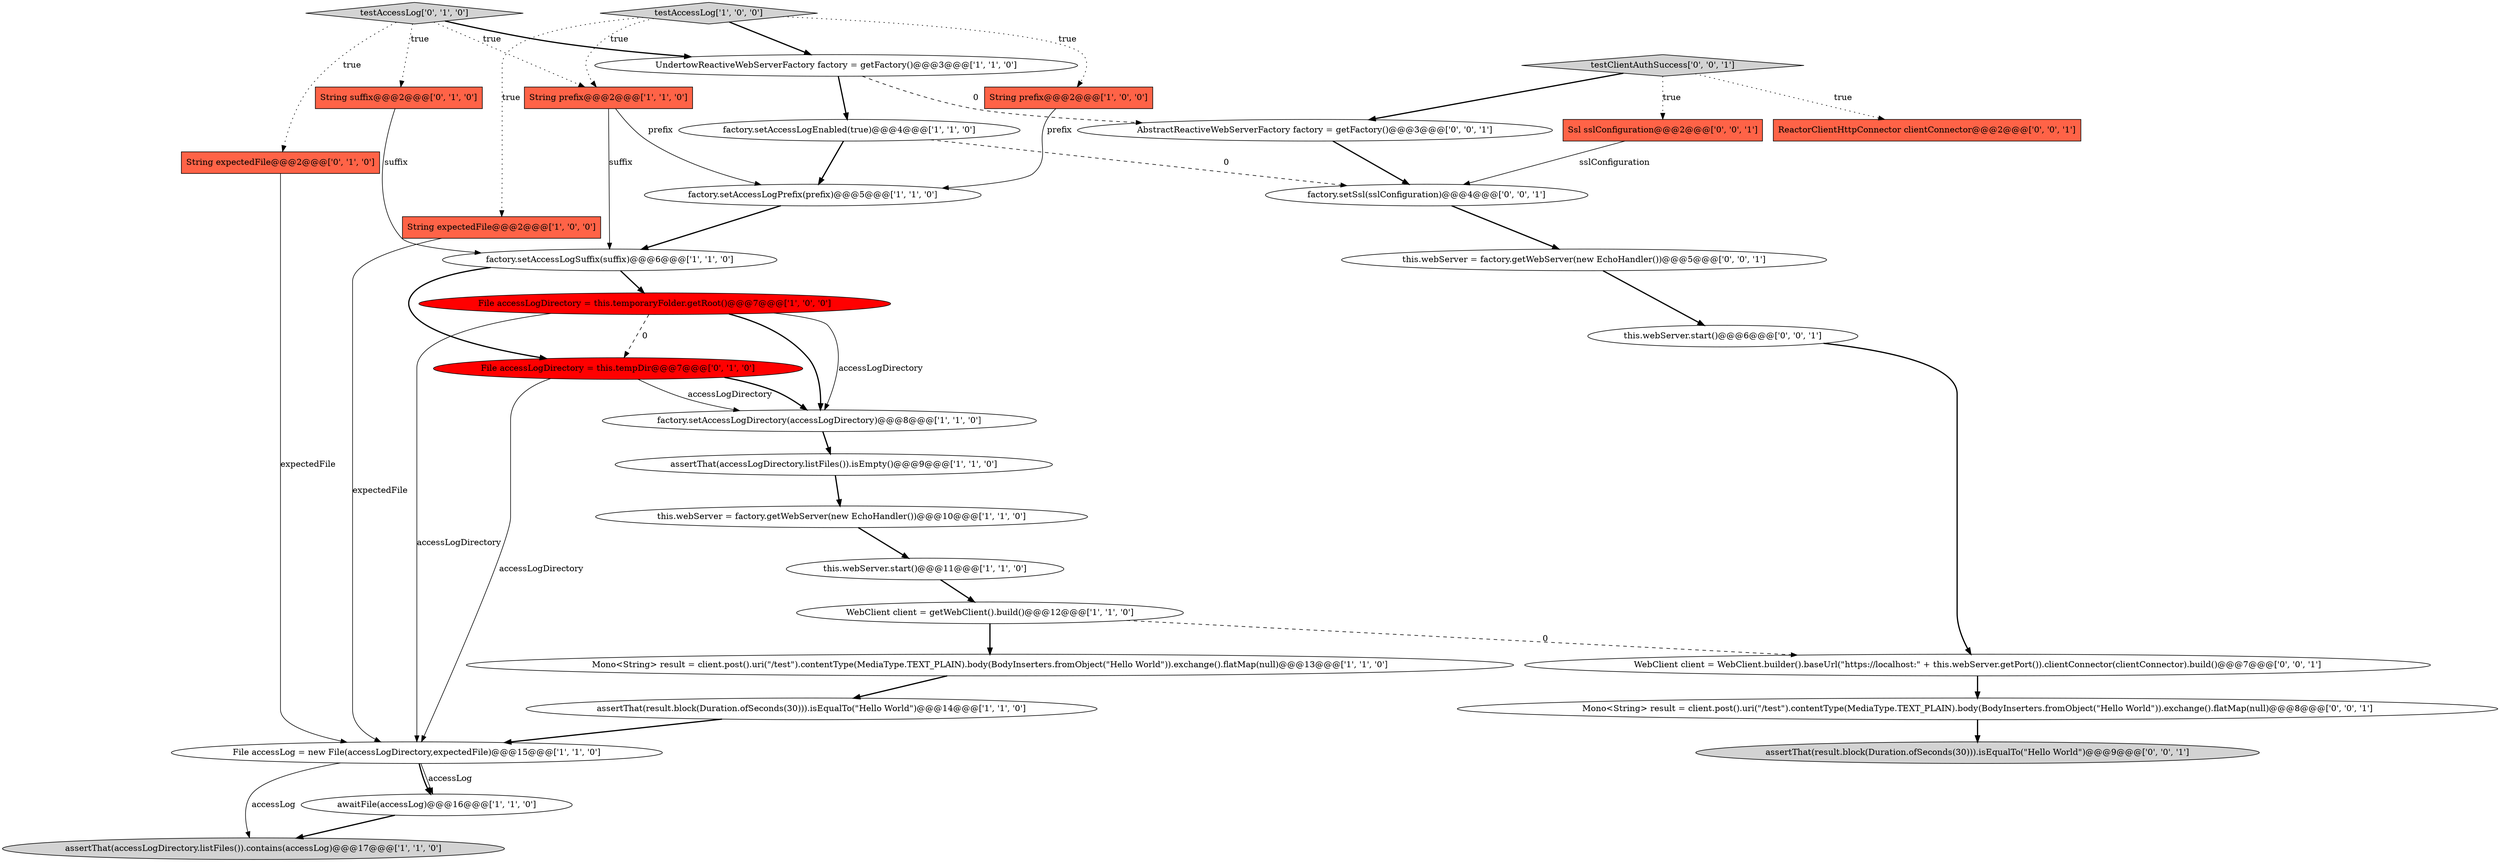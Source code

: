 digraph {
17 [style = filled, label = "File accessLog = new File(accessLogDirectory,expectedFile)@@@15@@@['1', '1', '0']", fillcolor = white, shape = ellipse image = "AAA0AAABBB1BBB"];
12 [style = filled, label = "factory.setAccessLogDirectory(accessLogDirectory)@@@8@@@['1', '1', '0']", fillcolor = white, shape = ellipse image = "AAA0AAABBB1BBB"];
32 [style = filled, label = "assertThat(result.block(Duration.ofSeconds(30))).isEqualTo(\"Hello World\")@@@9@@@['0', '0', '1']", fillcolor = lightgray, shape = ellipse image = "AAA0AAABBB3BBB"];
4 [style = filled, label = "assertThat(result.block(Duration.ofSeconds(30))).isEqualTo(\"Hello World\")@@@14@@@['1', '1', '0']", fillcolor = white, shape = ellipse image = "AAA0AAABBB1BBB"];
8 [style = filled, label = "File accessLogDirectory = this.temporaryFolder.getRoot()@@@7@@@['1', '0', '0']", fillcolor = red, shape = ellipse image = "AAA1AAABBB1BBB"];
1 [style = filled, label = "String prefix@@@2@@@['1', '0', '0']", fillcolor = tomato, shape = box image = "AAA0AAABBB1BBB"];
27 [style = filled, label = "this.webServer = factory.getWebServer(new EchoHandler())@@@5@@@['0', '0', '1']", fillcolor = white, shape = ellipse image = "AAA0AAABBB3BBB"];
15 [style = filled, label = "this.webServer = factory.getWebServer(new EchoHandler())@@@10@@@['1', '1', '0']", fillcolor = white, shape = ellipse image = "AAA0AAABBB1BBB"];
24 [style = filled, label = "WebClient client = WebClient.builder().baseUrl(\"https://localhost:\" + this.webServer.getPort()).clientConnector(clientConnector).build()@@@7@@@['0', '0', '1']", fillcolor = white, shape = ellipse image = "AAA0AAABBB3BBB"];
7 [style = filled, label = "factory.setAccessLogSuffix(suffix)@@@6@@@['1', '1', '0']", fillcolor = white, shape = ellipse image = "AAA0AAABBB1BBB"];
14 [style = filled, label = "awaitFile(accessLog)@@@16@@@['1', '1', '0']", fillcolor = white, shape = ellipse image = "AAA0AAABBB1BBB"];
0 [style = filled, label = "String expectedFile@@@2@@@['1', '0', '0']", fillcolor = tomato, shape = box image = "AAA0AAABBB1BBB"];
22 [style = filled, label = "String expectedFile@@@2@@@['0', '1', '0']", fillcolor = tomato, shape = box image = "AAA0AAABBB2BBB"];
5 [style = filled, label = "testAccessLog['1', '0', '0']", fillcolor = lightgray, shape = diamond image = "AAA0AAABBB1BBB"];
31 [style = filled, label = "factory.setSsl(sslConfiguration)@@@4@@@['0', '0', '1']", fillcolor = white, shape = ellipse image = "AAA0AAABBB3BBB"];
9 [style = filled, label = "WebClient client = getWebClient().build()@@@12@@@['1', '1', '0']", fillcolor = white, shape = ellipse image = "AAA0AAABBB1BBB"];
23 [style = filled, label = "this.webServer.start()@@@6@@@['0', '0', '1']", fillcolor = white, shape = ellipse image = "AAA0AAABBB3BBB"];
29 [style = filled, label = "AbstractReactiveWebServerFactory factory = getFactory()@@@3@@@['0', '0', '1']", fillcolor = white, shape = ellipse image = "AAA0AAABBB3BBB"];
19 [style = filled, label = "String suffix@@@2@@@['0', '1', '0']", fillcolor = tomato, shape = box image = "AAA0AAABBB2BBB"];
18 [style = filled, label = "this.webServer.start()@@@11@@@['1', '1', '0']", fillcolor = white, shape = ellipse image = "AAA0AAABBB1BBB"];
10 [style = filled, label = "Mono<String> result = client.post().uri(\"/test\").contentType(MediaType.TEXT_PLAIN).body(BodyInserters.fromObject(\"Hello World\")).exchange().flatMap(null)@@@13@@@['1', '1', '0']", fillcolor = white, shape = ellipse image = "AAA0AAABBB1BBB"];
26 [style = filled, label = "Mono<String> result = client.post().uri(\"/test\").contentType(MediaType.TEXT_PLAIN).body(BodyInserters.fromObject(\"Hello World\")).exchange().flatMap(null)@@@8@@@['0', '0', '1']", fillcolor = white, shape = ellipse image = "AAA0AAABBB3BBB"];
16 [style = filled, label = "UndertowReactiveWebServerFactory factory = getFactory()@@@3@@@['1', '1', '0']", fillcolor = white, shape = ellipse image = "AAA0AAABBB1BBB"];
20 [style = filled, label = "File accessLogDirectory = this.tempDir@@@7@@@['0', '1', '0']", fillcolor = red, shape = ellipse image = "AAA1AAABBB2BBB"];
6 [style = filled, label = "assertThat(accessLogDirectory.listFiles()).contains(accessLog)@@@17@@@['1', '1', '0']", fillcolor = lightgray, shape = ellipse image = "AAA0AAABBB1BBB"];
28 [style = filled, label = "ReactorClientHttpConnector clientConnector@@@2@@@['0', '0', '1']", fillcolor = tomato, shape = box image = "AAA0AAABBB3BBB"];
25 [style = filled, label = "testClientAuthSuccess['0', '0', '1']", fillcolor = lightgray, shape = diamond image = "AAA0AAABBB3BBB"];
11 [style = filled, label = "factory.setAccessLogEnabled(true)@@@4@@@['1', '1', '0']", fillcolor = white, shape = ellipse image = "AAA0AAABBB1BBB"];
2 [style = filled, label = "String prefix@@@2@@@['1', '1', '0']", fillcolor = tomato, shape = box image = "AAA0AAABBB1BBB"];
21 [style = filled, label = "testAccessLog['0', '1', '0']", fillcolor = lightgray, shape = diamond image = "AAA0AAABBB2BBB"];
13 [style = filled, label = "assertThat(accessLogDirectory.listFiles()).isEmpty()@@@9@@@['1', '1', '0']", fillcolor = white, shape = ellipse image = "AAA0AAABBB1BBB"];
3 [style = filled, label = "factory.setAccessLogPrefix(prefix)@@@5@@@['1', '1', '0']", fillcolor = white, shape = ellipse image = "AAA0AAABBB1BBB"];
30 [style = filled, label = "Ssl sslConfiguration@@@2@@@['0', '0', '1']", fillcolor = tomato, shape = box image = "AAA0AAABBB3BBB"];
2->3 [style = solid, label="prefix"];
19->7 [style = solid, label="suffix"];
16->11 [style = bold, label=""];
26->32 [style = bold, label=""];
0->17 [style = solid, label="expectedFile"];
4->17 [style = bold, label=""];
9->24 [style = dashed, label="0"];
17->6 [style = solid, label="accessLog"];
1->3 [style = solid, label="prefix"];
29->31 [style = bold, label=""];
5->1 [style = dotted, label="true"];
8->20 [style = dashed, label="0"];
20->12 [style = solid, label="accessLogDirectory"];
21->2 [style = dotted, label="true"];
21->22 [style = dotted, label="true"];
25->28 [style = dotted, label="true"];
5->0 [style = dotted, label="true"];
7->20 [style = bold, label=""];
9->10 [style = bold, label=""];
25->29 [style = bold, label=""];
7->8 [style = bold, label=""];
15->18 [style = bold, label=""];
20->17 [style = solid, label="accessLogDirectory"];
5->16 [style = bold, label=""];
8->17 [style = solid, label="accessLogDirectory"];
22->17 [style = solid, label="expectedFile"];
12->13 [style = bold, label=""];
24->26 [style = bold, label=""];
2->7 [style = solid, label="suffix"];
23->24 [style = bold, label=""];
31->27 [style = bold, label=""];
3->7 [style = bold, label=""];
11->3 [style = bold, label=""];
17->14 [style = bold, label=""];
11->31 [style = dashed, label="0"];
8->12 [style = solid, label="accessLogDirectory"];
21->19 [style = dotted, label="true"];
20->12 [style = bold, label=""];
18->9 [style = bold, label=""];
10->4 [style = bold, label=""];
21->16 [style = bold, label=""];
16->29 [style = dashed, label="0"];
27->23 [style = bold, label=""];
30->31 [style = solid, label="sslConfiguration"];
13->15 [style = bold, label=""];
25->30 [style = dotted, label="true"];
14->6 [style = bold, label=""];
8->12 [style = bold, label=""];
5->2 [style = dotted, label="true"];
17->14 [style = solid, label="accessLog"];
}

